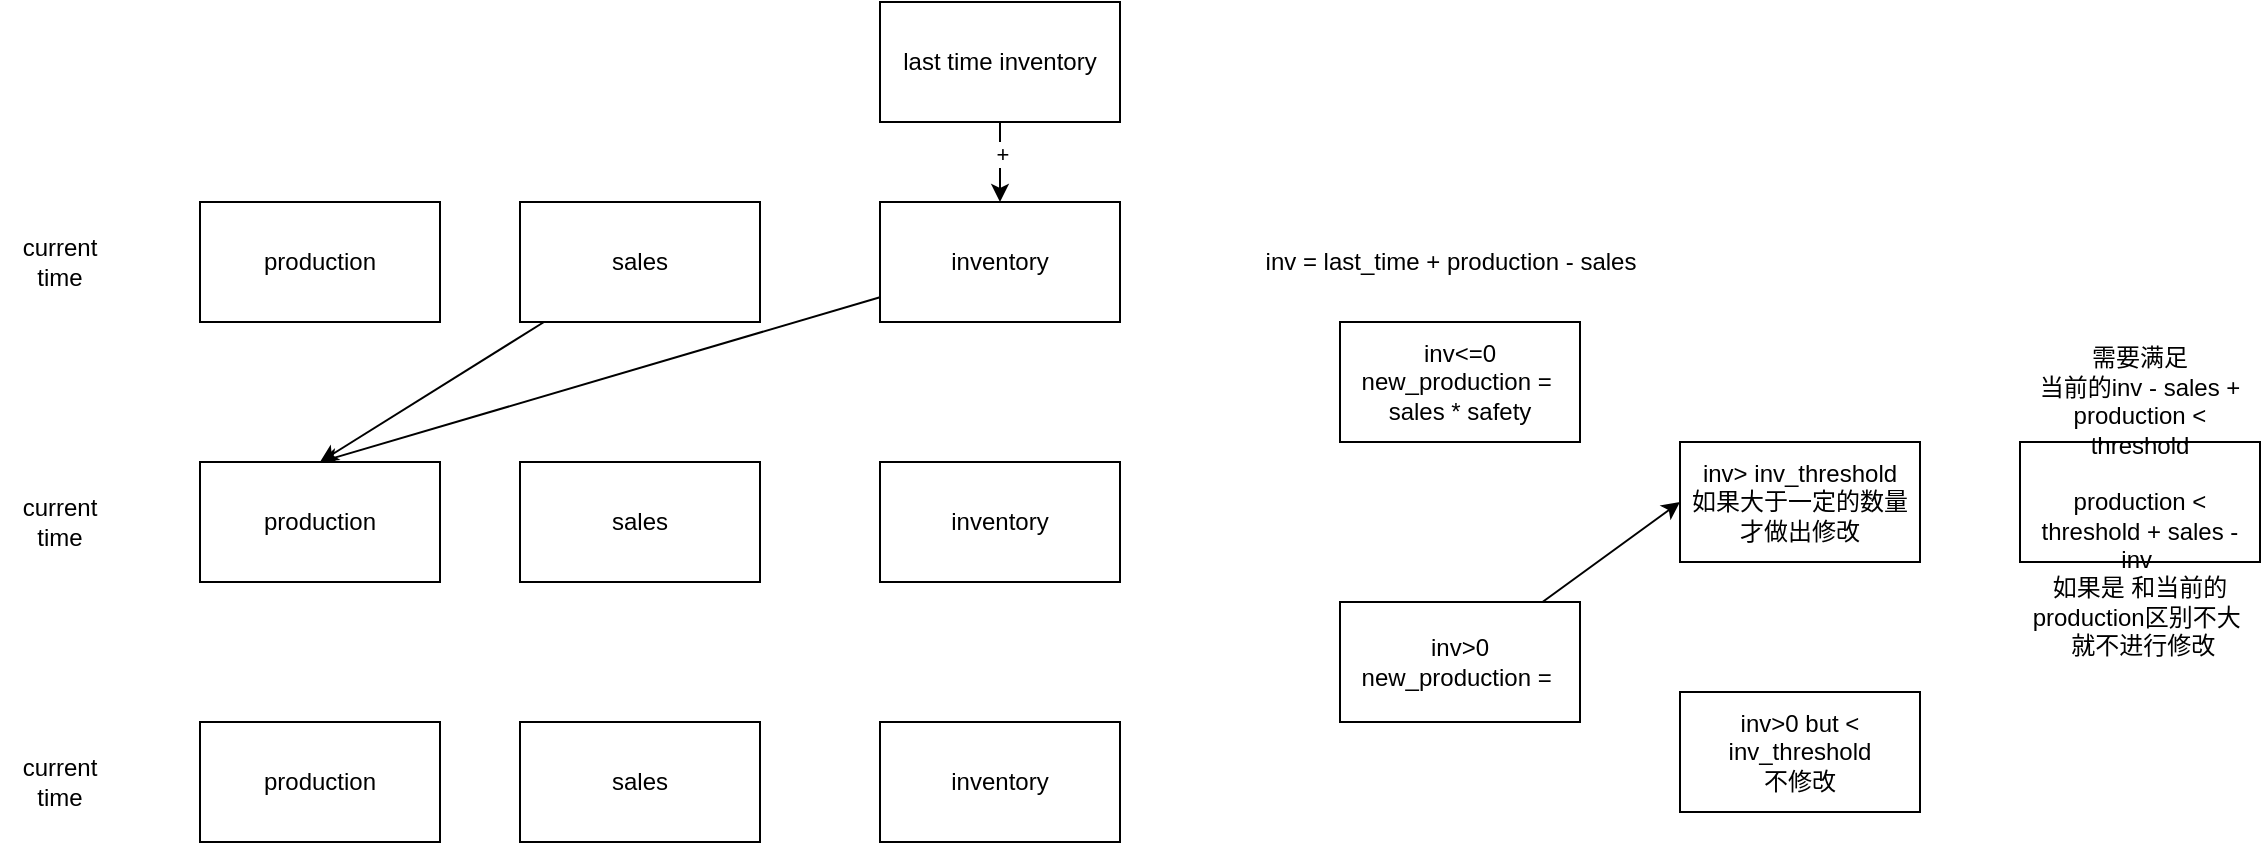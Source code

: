 <mxfile>
    <diagram id="_ydKjK_IJH30S82iNd8R" name="Page-1">
        <mxGraphModel dx="1302" dy="442" grid="1" gridSize="10" guides="1" tooltips="1" connect="1" arrows="1" fold="1" page="1" pageScale="1" pageWidth="850" pageHeight="1100" math="0" shadow="0">
            <root>
                <mxCell id="0"/>
                <mxCell id="1" parent="0"/>
                <mxCell id="19" style="edgeStyle=none;html=1;entryX=0.5;entryY=0;entryDx=0;entryDy=0;" edge="1" parent="1" source="2" target="7">
                    <mxGeometry relative="1" as="geometry"/>
                </mxCell>
                <mxCell id="2" value="sales" style="rounded=0;whiteSpace=wrap;html=1;" vertex="1" parent="1">
                    <mxGeometry x="320" y="210" width="120" height="60" as="geometry"/>
                </mxCell>
                <mxCell id="3" value="production" style="rounded=0;whiteSpace=wrap;html=1;" vertex="1" parent="1">
                    <mxGeometry x="160" y="210" width="120" height="60" as="geometry"/>
                </mxCell>
                <mxCell id="20" style="edgeStyle=none;html=1;entryX=0.5;entryY=0;entryDx=0;entryDy=0;" edge="1" parent="1" source="4" target="7">
                    <mxGeometry relative="1" as="geometry"/>
                </mxCell>
                <mxCell id="4" value="inventory&lt;br&gt;" style="rounded=0;whiteSpace=wrap;html=1;" vertex="1" parent="1">
                    <mxGeometry x="500" y="210" width="120" height="60" as="geometry"/>
                </mxCell>
                <mxCell id="5" value="current time" style="text;html=1;strokeColor=none;fillColor=none;align=center;verticalAlign=middle;whiteSpace=wrap;rounded=0;" vertex="1" parent="1">
                    <mxGeometry x="60" y="225" width="60" height="30" as="geometry"/>
                </mxCell>
                <mxCell id="6" value="sales" style="rounded=0;whiteSpace=wrap;html=1;" vertex="1" parent="1">
                    <mxGeometry x="320" y="340" width="120" height="60" as="geometry"/>
                </mxCell>
                <mxCell id="7" value="production" style="rounded=0;whiteSpace=wrap;html=1;" vertex="1" parent="1">
                    <mxGeometry x="160" y="340" width="120" height="60" as="geometry"/>
                </mxCell>
                <mxCell id="8" value="inventory" style="rounded=0;whiteSpace=wrap;html=1;" vertex="1" parent="1">
                    <mxGeometry x="500" y="340" width="120" height="60" as="geometry"/>
                </mxCell>
                <mxCell id="9" value="current time" style="text;html=1;strokeColor=none;fillColor=none;align=center;verticalAlign=middle;whiteSpace=wrap;rounded=0;" vertex="1" parent="1">
                    <mxGeometry x="60" y="355" width="60" height="30" as="geometry"/>
                </mxCell>
                <mxCell id="10" value="sales" style="rounded=0;whiteSpace=wrap;html=1;" vertex="1" parent="1">
                    <mxGeometry x="320" y="470" width="120" height="60" as="geometry"/>
                </mxCell>
                <mxCell id="11" value="production" style="rounded=0;whiteSpace=wrap;html=1;" vertex="1" parent="1">
                    <mxGeometry x="160" y="470" width="120" height="60" as="geometry"/>
                </mxCell>
                <mxCell id="12" value="inventory" style="rounded=0;whiteSpace=wrap;html=1;" vertex="1" parent="1">
                    <mxGeometry x="500" y="470" width="120" height="60" as="geometry"/>
                </mxCell>
                <mxCell id="13" value="current time" style="text;html=1;strokeColor=none;fillColor=none;align=center;verticalAlign=middle;whiteSpace=wrap;rounded=0;" vertex="1" parent="1">
                    <mxGeometry x="60" y="485" width="60" height="30" as="geometry"/>
                </mxCell>
                <mxCell id="15" value="" style="edgeStyle=none;html=1;" edge="1" parent="1" source="14" target="4">
                    <mxGeometry relative="1" as="geometry"/>
                </mxCell>
                <mxCell id="16" value="+" style="edgeLabel;html=1;align=center;verticalAlign=middle;resizable=0;points=[];" vertex="1" connectable="0" parent="15">
                    <mxGeometry x="-0.191" y="1" relative="1" as="geometry">
                        <mxPoint as="offset"/>
                    </mxGeometry>
                </mxCell>
                <mxCell id="14" value="last time inventory" style="rounded=0;whiteSpace=wrap;html=1;" vertex="1" parent="1">
                    <mxGeometry x="500" y="110" width="120" height="60" as="geometry"/>
                </mxCell>
                <mxCell id="17" value="inv = last_time + production - sales" style="text;html=1;align=center;verticalAlign=middle;resizable=0;points=[];autosize=1;strokeColor=none;fillColor=none;" vertex="1" parent="1">
                    <mxGeometry x="680" y="225" width="210" height="30" as="geometry"/>
                </mxCell>
                <mxCell id="18" value="inv&amp;lt;=0&lt;br&gt;new_production =&amp;nbsp;&lt;br&gt;sales * safety" style="rounded=0;whiteSpace=wrap;html=1;" vertex="1" parent="1">
                    <mxGeometry x="730" y="270" width="120" height="60" as="geometry"/>
                </mxCell>
                <mxCell id="24" style="edgeStyle=none;html=1;entryX=0;entryY=0.5;entryDx=0;entryDy=0;" edge="1" parent="1" source="21" target="22">
                    <mxGeometry relative="1" as="geometry"/>
                </mxCell>
                <mxCell id="21" value="inv&amp;gt;0&lt;br&gt;new_production =&amp;nbsp;" style="rounded=0;whiteSpace=wrap;html=1;" vertex="1" parent="1">
                    <mxGeometry x="730" y="410" width="120" height="60" as="geometry"/>
                </mxCell>
                <mxCell id="22" value="inv&amp;gt; inv_threshold&lt;br&gt;如果大于一定的数量才做出修改" style="rounded=0;whiteSpace=wrap;html=1;" vertex="1" parent="1">
                    <mxGeometry x="900" y="330" width="120" height="60" as="geometry"/>
                </mxCell>
                <mxCell id="23" value="inv&amp;gt;0 but &amp;lt; inv_threshold&lt;br&gt;不修改" style="rounded=0;whiteSpace=wrap;html=1;" vertex="1" parent="1">
                    <mxGeometry x="900" y="455" width="120" height="60" as="geometry"/>
                </mxCell>
                <mxCell id="25" value="需要满足&lt;br&gt;当前的inv - sales + production &amp;lt; threshold&lt;br&gt;&lt;br&gt;production &amp;lt; threshold + sales - inv&amp;nbsp;&lt;br&gt;如果是 和当前的production区别不大&amp;nbsp; &amp;nbsp;就不进行修改" style="rounded=0;whiteSpace=wrap;html=1;" vertex="1" parent="1">
                    <mxGeometry x="1070" y="330" width="120" height="60" as="geometry"/>
                </mxCell>
            </root>
        </mxGraphModel>
    </diagram>
</mxfile>